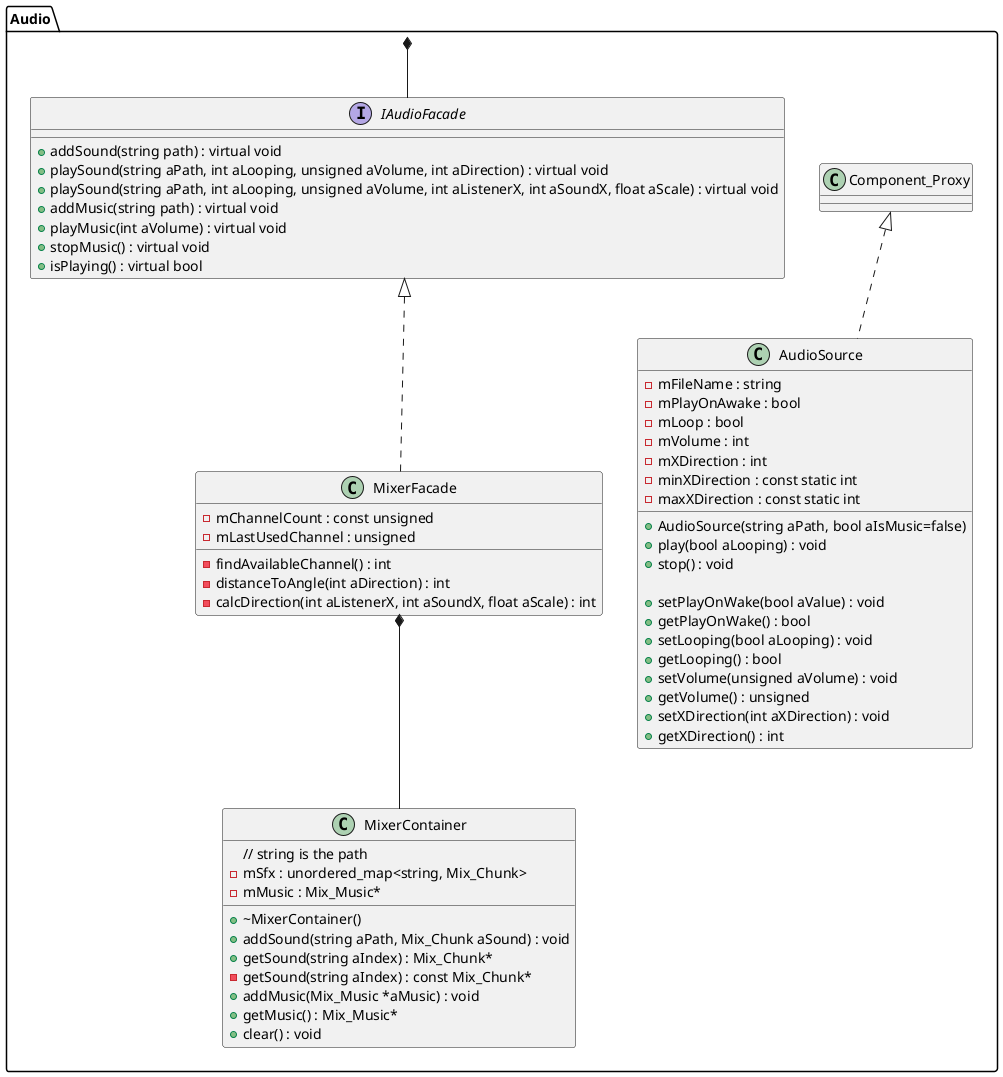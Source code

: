 @startuml audioPackageClassDiagram

package Audio{
    class Component_Proxy {}

class AudioSource implements Component_Proxy{
    - mFileName : string
    - mPlayOnAwake : bool
    - mLoop : bool
    - mVolume : int
    - mXDirection : int
    - minXDirection : const static int
    - maxXDirection : const static int
    + AudioSource(string aPath, bool aIsMusic=false)
    + play(bool aLooping) : void
    + stop() : void 

    + setPlayOnWake(bool aValue) : void
    + getPlayOnWake() : bool
    + setLooping(bool aLooping) : void
    + getLooping() : bool
    + setVolume(unsigned aVolume) : void
    + getVolume() : unsigned
    + setXDirection(int aXDirection) : void
    + getXDirection() : int
}

interface IAudioFacade {
    + addSound(string path) : virtual void
    + playSound(string aPath, int aLooping, unsigned aVolume, int aDirection) : virtual void
    + playSound(string aPath, int aLooping, unsigned aVolume, int aListenerX, int aSoundX, float aScale) : virtual void
    + addMusic(string path) : virtual void
    + playMusic(int aVolume) : virtual void
    + stopMusic() : virtual void
    + isPlaying() : virtual bool
}

class MixerFacade implements IAudioFacade {
    - mChannelCount : const unsigned
    - mLastUsedChannel : unsigned
    - findAvailableChannel() : int
    - distanceToAngle(int aDirection) : int
    - calcDirection(int aListenerX, int aSoundX, float aScale) : int
}

class MixerContainer {
    // string is the path
    - mSfx : unordered_map<string, Mix_Chunk>
    - mMusic : Mix_Music*
    + ~MixerContainer()
    + addSound(string aPath, Mix_Chunk aSound) : void
    + getSound(string aIndex) : Mix_Chunk*
    - getSound(string aIndex) : const Mix_Chunk*
    + addMusic(Mix_Music *aMusic) : void
    + getMusic() : Mix_Music*
    + clear() : void
}

MixerFacade *-- MixerContainer

}

Audio *--IAudioFacade

@enduml